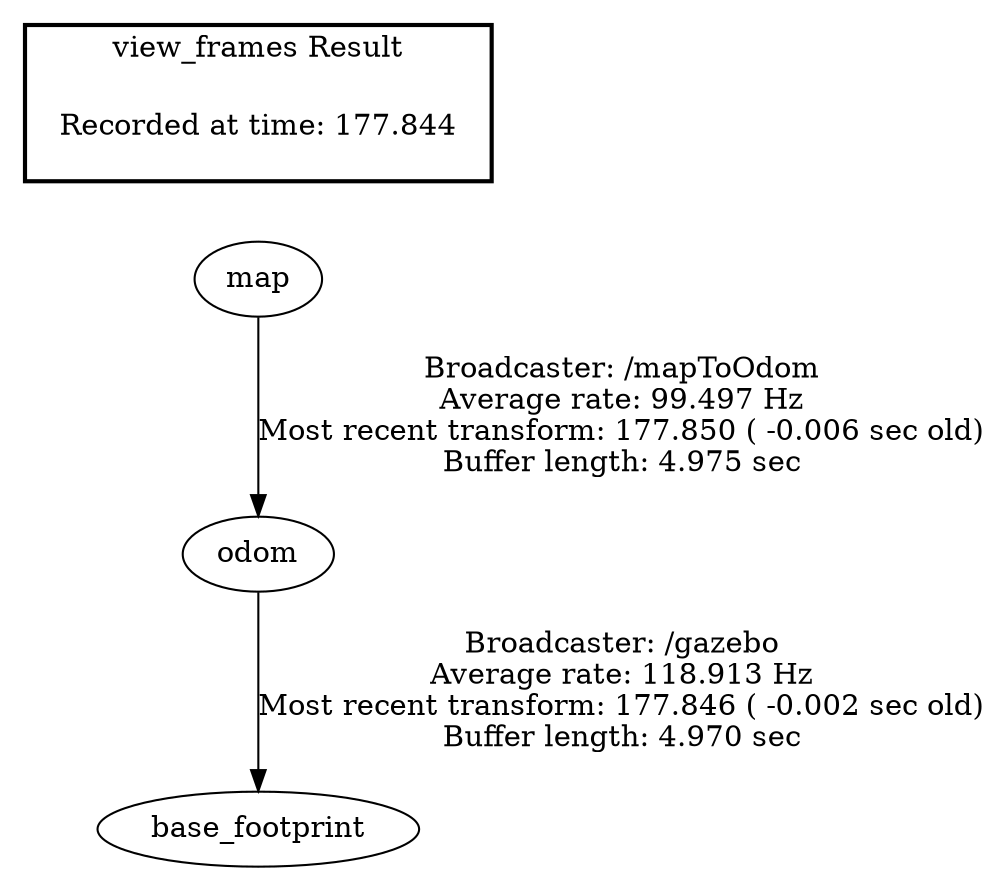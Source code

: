 digraph G {
"map" -> "odom"[label="Broadcaster: /mapToOdom\nAverage rate: 99.497 Hz\nMost recent transform: 177.850 ( -0.006 sec old)\nBuffer length: 4.975 sec\n"];
"odom" -> "base_footprint"[label="Broadcaster: /gazebo\nAverage rate: 118.913 Hz\nMost recent transform: 177.846 ( -0.002 sec old)\nBuffer length: 4.970 sec\n"];
edge [style=invis];
 subgraph cluster_legend { style=bold; color=black; label ="view_frames Result";
"Recorded at time: 177.844"[ shape=plaintext ] ;
 }->"map";
}